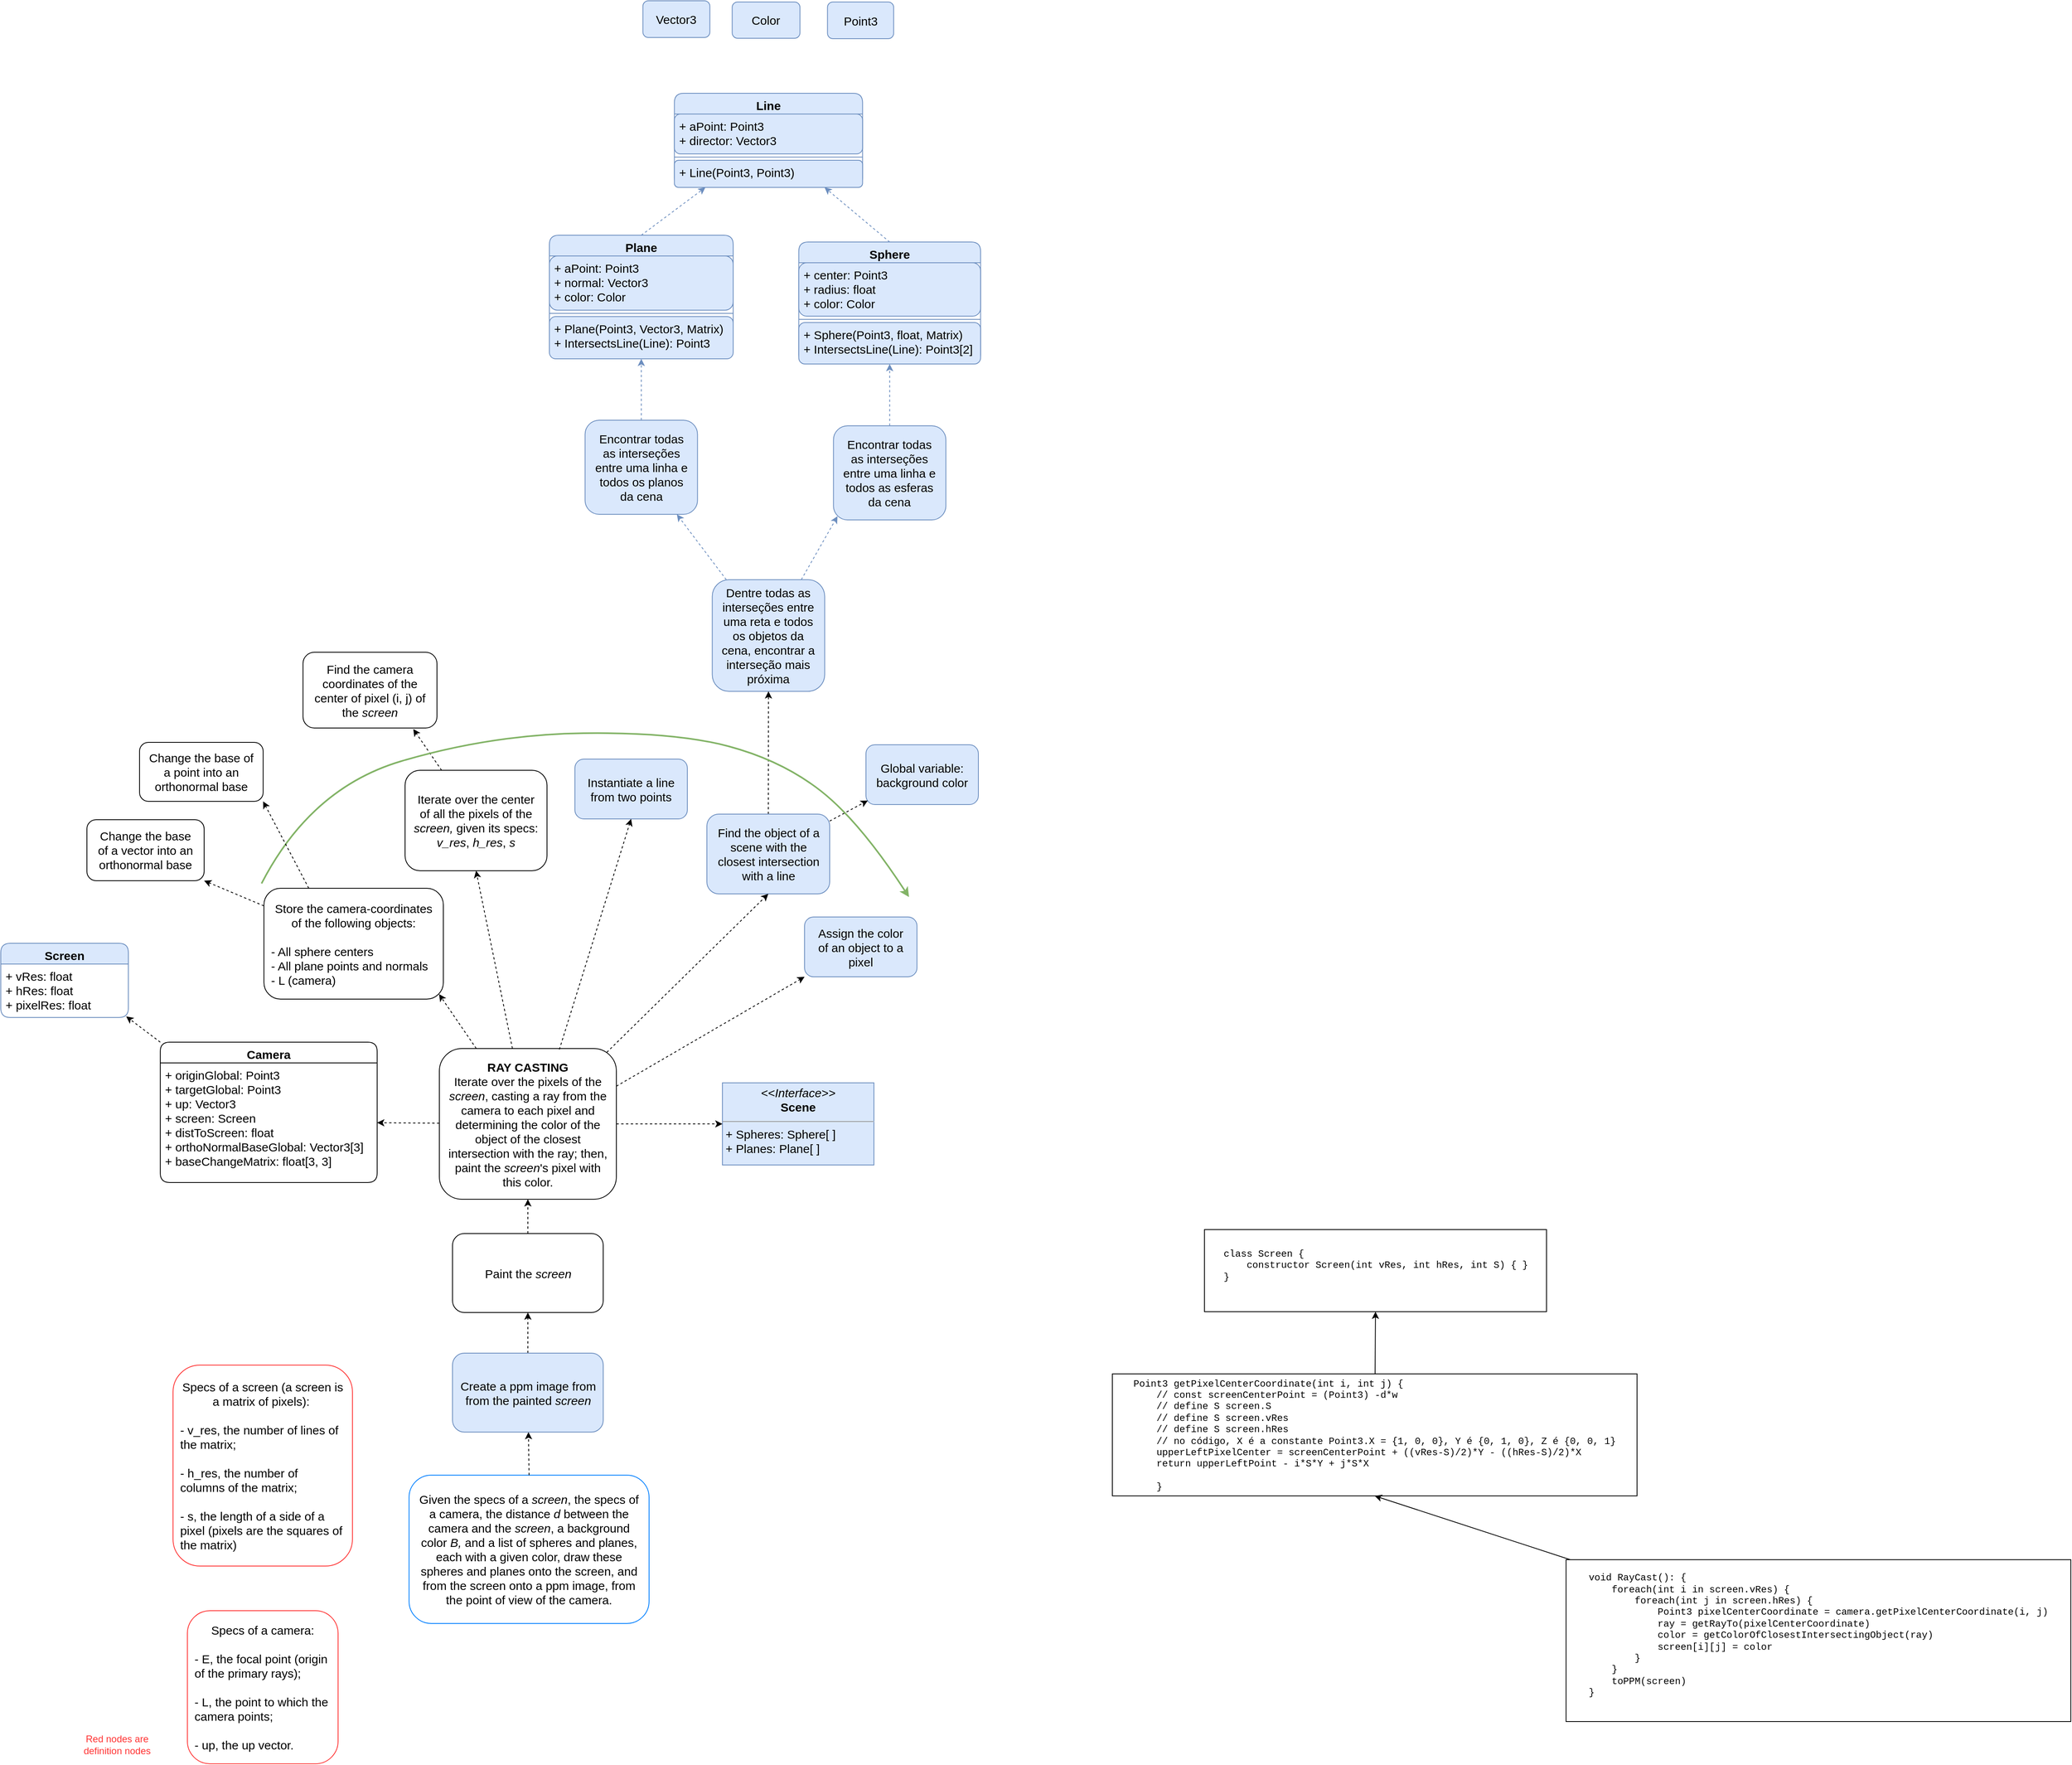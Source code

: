 <mxfile version="17.4.2" type="device"><diagram id="tfCngWxCZrHyIE2Hn7TY" name="Page-1"><mxGraphModel dx="823" dy="948" grid="0" gridSize="10" guides="1" tooltips="1" connect="1" arrows="1" fold="1" page="0" pageScale="1" pageWidth="2000" pageHeight="2000" math="0" shadow="0"><root><mxCell id="0"/><mxCell id="1" parent="0"/><mxCell id="rTyuxU-tB9MDMoF0Tk64-8" value="Given the specs of a &lt;i style=&quot;font-size: 15px&quot;&gt;screen&lt;/i&gt;, the specs of a camera,&amp;nbsp;the distance &lt;i style=&quot;font-size: 15px&quot;&gt;d&lt;/i&gt;&amp;nbsp;between the camera and the &lt;i&gt;screen&lt;/i&gt;, a background color &lt;i style=&quot;font-size: 15px&quot;&gt;B,&lt;/i&gt;&amp;nbsp;and a list of spheres and planes, each with a given color, draw these spheres and planes onto the screen, and from the screen onto a ppm image, from the point of view of the camera." style="text;html=1;strokeColor=#007FFF;fillColor=none;align=center;verticalAlign=middle;whiteSpace=wrap;rounded=1;fontSize=15;spacingLeft=8;spacingRight=8;" parent="1" vertex="1"><mxGeometry x="856" y="1725" width="301" height="186" as="geometry"/></mxCell><mxCell id="rTyuxU-tB9MDMoF0Tk64-12" value="Screen" style="swimlane;fontStyle=1;align=center;verticalAlign=top;childLayout=stackLayout;horizontal=1;startSize=26;horizontalStack=0;resizeParent=1;resizeParentMax=0;resizeLast=0;collapsible=1;marginBottom=0;rounded=1;fontSize=15;strokeColor=#6c8ebf;fillColor=#dae8fc;" parent="1" vertex="1"><mxGeometry x="344" y="1058" width="160" height="93" as="geometry"/></mxCell><mxCell id="rTyuxU-tB9MDMoF0Tk64-13" value="+ vRes: float&#10;+ hRes: float&#10;+ pixelRes: float" style="text;strokeColor=none;fillColor=none;align=left;verticalAlign=top;spacingLeft=4;spacingRight=4;overflow=hidden;rotatable=0;points=[[0,0.5],[1,0.5]];portConstraint=eastwest;rounded=1;fontSize=15;" parent="rTyuxU-tB9MDMoF0Tk64-12" vertex="1"><mxGeometry y="26" width="160" height="67" as="geometry"/></mxCell><mxCell id="FCfAwDTpxK7-JRyxvqGb-38" style="edgeStyle=none;rounded=0;orthogonalLoop=1;jettySize=auto;html=1;entryX=0.983;entryY=0.981;entryDx=0;entryDy=0;entryPerimeter=0;dashed=1;strokeWidth=1;exitX=0;exitY=0;exitDx=0;exitDy=0;" parent="1" source="rTyuxU-tB9MDMoF0Tk64-17" target="rTyuxU-tB9MDMoF0Tk64-13" edge="1"><mxGeometry relative="1" as="geometry"><mxPoint x="549.64" y="1103.482" as="targetPoint"/></mxGeometry></mxCell><mxCell id="rTyuxU-tB9MDMoF0Tk64-17" value="Camera" style="swimlane;fontStyle=1;align=center;verticalAlign=top;childLayout=stackLayout;horizontal=1;startSize=26;horizontalStack=0;resizeParent=1;resizeParentMax=0;resizeLast=0;collapsible=1;marginBottom=0;rounded=1;fontSize=15;strokeColor=default;" parent="1" vertex="1"><mxGeometry x="544" y="1182" width="272" height="176" as="geometry"/></mxCell><mxCell id="rTyuxU-tB9MDMoF0Tk64-18" value="+ originGlobal: Point3&#10;+ targetGlobal: Point3&#10;+ up: Vector3&#10;+ screen: Screen&#10;+ distToScreen: float&#10;+ orthoNormalBaseGlobal: Vector3[3]&#10;+ baseChangeMatrix: float[3, 3]" style="text;strokeColor=none;fillColor=none;align=left;verticalAlign=top;spacingLeft=4;spacingRight=4;overflow=hidden;rotatable=0;points=[[0,0.5],[1,0.5]];portConstraint=eastwest;rounded=1;fontSize=15;" parent="rTyuxU-tB9MDMoF0Tk64-17" vertex="1"><mxGeometry y="26" width="272" height="150" as="geometry"/></mxCell><mxCell id="rTyuxU-tB9MDMoF0Tk64-83" style="edgeStyle=none;rounded=0;orthogonalLoop=1;jettySize=auto;html=1;fontSize=15;exitX=0.5;exitY=0;exitDx=0;exitDy=0;dashed=1;entryX=0.5;entryY=1;entryDx=0;entryDy=0;fillColor=#dae8fc;strokeColor=#6c8ebf;" parent="1" source="rTyuxU-tB9MDMoF0Tk64-82" target="rTyuxU-tB9MDMoF0Tk64-22" edge="1"><mxGeometry relative="1" as="geometry"/></mxCell><mxCell id="rTyuxU-tB9MDMoF0Tk64-22" value="Sphere" style="swimlane;fontStyle=1;align=center;verticalAlign=top;childLayout=stackLayout;horizontal=1;startSize=26;horizontalStack=0;resizeParent=1;resizeParentMax=0;resizeLast=0;collapsible=1;marginBottom=0;rounded=1;fontSize=15;strokeColor=#6c8ebf;fillColor=#dae8fc;" parent="1" vertex="1"><mxGeometry x="1344.75" y="178.5" width="228" height="153" as="geometry"/></mxCell><mxCell id="rTyuxU-tB9MDMoF0Tk64-23" value="+ center: Point3&#10;+ radius: float&#10;+ color: Color" style="text;strokeColor=#6c8ebf;fillColor=#dae8fc;align=left;verticalAlign=top;spacingLeft=4;spacingRight=4;overflow=hidden;rotatable=0;points=[[0,0.5],[1,0.5]];portConstraint=eastwest;rounded=1;fontSize=15;" parent="rTyuxU-tB9MDMoF0Tk64-22" vertex="1"><mxGeometry y="26" width="228" height="67" as="geometry"/></mxCell><mxCell id="rTyuxU-tB9MDMoF0Tk64-24" value="" style="line;strokeWidth=1;fillColor=#dae8fc;align=left;verticalAlign=middle;spacingTop=-1;spacingLeft=3;spacingRight=3;rotatable=0;labelPosition=right;points=[];portConstraint=eastwest;rounded=1;fontSize=15;strokeColor=#6c8ebf;" parent="rTyuxU-tB9MDMoF0Tk64-22" vertex="1"><mxGeometry y="93" width="228" height="8" as="geometry"/></mxCell><mxCell id="rTyuxU-tB9MDMoF0Tk64-25" value="+ Sphere(Point3, float, Matrix)&#10;+ IntersectsLine(Line): Point3[2]" style="text;strokeColor=#6c8ebf;fillColor=#dae8fc;align=left;verticalAlign=top;spacingLeft=4;spacingRight=4;overflow=hidden;rotatable=0;points=[[0,0.5],[1,0.5]];portConstraint=eastwest;rounded=1;fontSize=15;" parent="rTyuxU-tB9MDMoF0Tk64-22" vertex="1"><mxGeometry y="101" width="228" height="52" as="geometry"/></mxCell><mxCell id="rTyuxU-tB9MDMoF0Tk64-84" style="edgeStyle=none;rounded=0;orthogonalLoop=1;jettySize=auto;html=1;fontSize=15;exitX=0.5;exitY=0;exitDx=0;exitDy=0;dashed=1;fillColor=#dae8fc;strokeColor=#6c8ebf;" parent="1" source="rTyuxU-tB9MDMoF0Tk64-57" target="rTyuxU-tB9MDMoF0Tk64-26" edge="1"><mxGeometry relative="1" as="geometry"/></mxCell><mxCell id="rTyuxU-tB9MDMoF0Tk64-26" value="Plane" style="swimlane;fontStyle=1;align=center;verticalAlign=top;childLayout=stackLayout;horizontal=1;startSize=26;horizontalStack=0;resizeParent=1;resizeParentMax=0;resizeLast=0;collapsible=1;marginBottom=0;rounded=1;fontSize=15;strokeColor=#6c8ebf;fillColor=#dae8fc;" parent="1" vertex="1"><mxGeometry x="1032.0" y="170" width="230.5" height="155" as="geometry"/></mxCell><mxCell id="rTyuxU-tB9MDMoF0Tk64-27" value="+ aPoint: Point3&#10;+ normal: Vector3&#10;+ color: Color" style="text;strokeColor=#6c8ebf;fillColor=#dae8fc;align=left;verticalAlign=top;spacingLeft=4;spacingRight=4;overflow=hidden;rotatable=0;points=[[0,0.5],[1,0.5]];portConstraint=eastwest;rounded=1;fontSize=15;" parent="rTyuxU-tB9MDMoF0Tk64-26" vertex="1"><mxGeometry y="26" width="230.5" height="68" as="geometry"/></mxCell><mxCell id="rTyuxU-tB9MDMoF0Tk64-28" value="" style="line;strokeWidth=1;fillColor=#dae8fc;align=left;verticalAlign=middle;spacingTop=-1;spacingLeft=3;spacingRight=3;rotatable=0;labelPosition=right;points=[];portConstraint=eastwest;rounded=1;fontSize=15;strokeColor=#6c8ebf;" parent="rTyuxU-tB9MDMoF0Tk64-26" vertex="1"><mxGeometry y="94" width="230.5" height="8" as="geometry"/></mxCell><mxCell id="rTyuxU-tB9MDMoF0Tk64-29" value="+ Plane(Point3, Vector3, Matrix)&#10;+ IntersectsLine(Line): Point3" style="text;strokeColor=#6c8ebf;fillColor=#dae8fc;align=left;verticalAlign=top;spacingLeft=4;spacingRight=4;overflow=hidden;rotatable=0;points=[[0,0.5],[1,0.5]];portConstraint=eastwest;rounded=1;fontSize=15;" parent="rTyuxU-tB9MDMoF0Tk64-26" vertex="1"><mxGeometry y="102" width="230.5" height="53" as="geometry"/></mxCell><mxCell id="rTyuxU-tB9MDMoF0Tk64-55" style="edgeStyle=none;rounded=0;orthogonalLoop=1;jettySize=auto;html=1;fontSize=15;dashed=1;exitX=0.5;exitY=0;exitDx=0;exitDy=0;" parent="1" source="rTyuxU-tB9MDMoF0Tk64-8" target="rTyuxU-tB9MDMoF0Tk64-33" edge="1"><mxGeometry relative="1" as="geometry"/></mxCell><mxCell id="mPbjNwdtMVBSxrc8tQmg-3" style="edgeStyle=orthogonalEdgeStyle;rounded=0;orthogonalLoop=1;jettySize=auto;html=1;entryX=0.5;entryY=1;entryDx=0;entryDy=0;dashed=1;" parent="1" source="rTyuxU-tB9MDMoF0Tk64-33" target="mPbjNwdtMVBSxrc8tQmg-2" edge="1"><mxGeometry relative="1" as="geometry"/></mxCell><mxCell id="rTyuxU-tB9MDMoF0Tk64-33" value="Create a ppm image from from the painted &lt;i&gt;screen&lt;/i&gt;" style="text;html=1;strokeColor=#6c8ebf;fillColor=#dae8fc;align=center;verticalAlign=middle;whiteSpace=wrap;rounded=1;fontSize=15;spacingLeft=8;spacingRight=8;" parent="1" vertex="1"><mxGeometry x="910.5" y="1572" width="189" height="99" as="geometry"/></mxCell><mxCell id="rTyuxU-tB9MDMoF0Tk64-87" style="edgeStyle=none;rounded=0;orthogonalLoop=1;jettySize=auto;html=1;fontSize=15;dashed=1;fillColor=#dae8fc;strokeColor=#6c8ebf;" parent="1" source="rTyuxU-tB9MDMoF0Tk64-85" target="rTyuxU-tB9MDMoF0Tk64-57" edge="1"><mxGeometry relative="1" as="geometry"/></mxCell><mxCell id="rTyuxU-tB9MDMoF0Tk64-57" value="Encontrar todas as interseções entre uma linha e todos os planos da cena" style="text;html=1;strokeColor=#6c8ebf;fillColor=#dae8fc;align=center;verticalAlign=middle;whiteSpace=wrap;rounded=1;fontSize=15;spacingLeft=8;spacingRight=8;" parent="1" vertex="1"><mxGeometry x="1076.75" y="402" width="141" height="118" as="geometry"/></mxCell><mxCell id="rTyuxU-tB9MDMoF0Tk64-75" style="edgeStyle=none;rounded=0;orthogonalLoop=1;jettySize=auto;html=1;fontSize=15;exitX=0.5;exitY=0;exitDx=0;exitDy=0;dashed=1;fillColor=#dae8fc;strokeColor=#6c8ebf;" parent="1" source="rTyuxU-tB9MDMoF0Tk64-22" target="rTyuxU-tB9MDMoF0Tk64-71" edge="1"><mxGeometry relative="1" as="geometry"/></mxCell><mxCell id="rTyuxU-tB9MDMoF0Tk64-81" style="edgeStyle=none;rounded=0;orthogonalLoop=1;jettySize=auto;html=1;fontSize=15;exitX=0.5;exitY=0;exitDx=0;exitDy=0;dashed=1;fillColor=#dae8fc;strokeColor=#6c8ebf;" parent="1" source="rTyuxU-tB9MDMoF0Tk64-26" target="rTyuxU-tB9MDMoF0Tk64-71" edge="1"><mxGeometry relative="1" as="geometry"/></mxCell><mxCell id="rTyuxU-tB9MDMoF0Tk64-71" value="Line" style="swimlane;fontStyle=1;align=center;verticalAlign=top;childLayout=stackLayout;horizontal=1;startSize=26;horizontalStack=0;resizeParent=1;resizeParentMax=0;resizeLast=0;collapsible=1;marginBottom=0;rounded=1;fontSize=15;strokeColor=#6c8ebf;fillColor=#dae8fc;" parent="1" vertex="1"><mxGeometry x="1188.75" y="-8" width="236" height="118" as="geometry"/></mxCell><mxCell id="rTyuxU-tB9MDMoF0Tk64-72" value="+ aPoint: Point3&#10;+ director: Vector3" style="text;strokeColor=#6c8ebf;fillColor=#dae8fc;align=left;verticalAlign=top;spacingLeft=4;spacingRight=4;overflow=hidden;rotatable=0;points=[[0,0.5],[1,0.5]];portConstraint=eastwest;rounded=1;fontSize=15;" parent="rTyuxU-tB9MDMoF0Tk64-71" vertex="1"><mxGeometry y="26" width="236" height="50" as="geometry"/></mxCell><mxCell id="rTyuxU-tB9MDMoF0Tk64-73" value="" style="line;strokeWidth=1;fillColor=#dae8fc;align=left;verticalAlign=middle;spacingTop=-1;spacingLeft=3;spacingRight=3;rotatable=0;labelPosition=right;points=[];portConstraint=eastwest;rounded=1;fontSize=15;strokeColor=#6c8ebf;" parent="rTyuxU-tB9MDMoF0Tk64-71" vertex="1"><mxGeometry y="76" width="236" height="8" as="geometry"/></mxCell><mxCell id="rTyuxU-tB9MDMoF0Tk64-74" value="+ Line(Point3, Point3)" style="text;strokeColor=#6c8ebf;fillColor=#dae8fc;align=left;verticalAlign=top;spacingLeft=4;spacingRight=4;overflow=hidden;rotatable=0;points=[[0,0.5],[1,0.5]];portConstraint=eastwest;rounded=1;fontSize=15;" parent="rTyuxU-tB9MDMoF0Tk64-71" vertex="1"><mxGeometry y="84" width="236" height="34" as="geometry"/></mxCell><mxCell id="rTyuxU-tB9MDMoF0Tk64-88" style="edgeStyle=none;rounded=0;orthogonalLoop=1;jettySize=auto;html=1;fontSize=15;exitX=0.792;exitY=0;exitDx=0;exitDy=0;exitPerimeter=0;dashed=1;entryX=0.036;entryY=0.961;entryDx=0;entryDy=0;entryPerimeter=0;fillColor=#dae8fc;strokeColor=#6c8ebf;" parent="1" source="rTyuxU-tB9MDMoF0Tk64-85" target="rTyuxU-tB9MDMoF0Tk64-82" edge="1"><mxGeometry relative="1" as="geometry"/></mxCell><mxCell id="rTyuxU-tB9MDMoF0Tk64-82" value="Encontrar todas as interseções entre uma linha e todos as esferas da cena" style="text;html=1;strokeColor=#6c8ebf;fillColor=#dae8fc;align=center;verticalAlign=middle;whiteSpace=wrap;rounded=1;fontSize=15;spacingLeft=8;spacingRight=8;" parent="1" vertex="1"><mxGeometry x="1388.25" y="409" width="141" height="118" as="geometry"/></mxCell><mxCell id="rTyuxU-tB9MDMoF0Tk64-85" value="Dentre todas as interseções entre uma reta e todos os objetos da cena, encontrar a interseção mais próxima" style="text;html=1;strokeColor=#6c8ebf;fillColor=#dae8fc;align=center;verticalAlign=middle;whiteSpace=wrap;rounded=1;fontSize=15;spacingLeft=8;spacingRight=8;" parent="1" vertex="1"><mxGeometry x="1236.25" y="602" width="141" height="140" as="geometry"/></mxCell><mxCell id="FCfAwDTpxK7-JRyxvqGb-6" value="&lt;p style=&quot;margin: 4px 0px 0px ; text-align: center ; font-size: 15px&quot;&gt;&lt;font style=&quot;font-size: 15px&quot;&gt;&lt;i&gt;&amp;lt;&amp;lt;Interface&amp;gt;&amp;gt;&lt;/i&gt;&lt;br&gt;&lt;b&gt;Scene&lt;/b&gt;&lt;/font&gt;&lt;/p&gt;&lt;hr size=&quot;1&quot; style=&quot;font-size: 15px&quot;&gt;&lt;p style=&quot;margin: 0px 0px 0px 4px ; font-size: 15px&quot;&gt;&lt;font style=&quot;font-size: 15px&quot;&gt;+ Spheres: Sphere[ ]&lt;br&gt;+ Planes: Plane[ ]&lt;/font&gt;&lt;/p&gt;&lt;p style=&quot;margin: 0px 0px 0px 4px ; font-size: 15px&quot;&gt;&lt;br&gt;&lt;/p&gt;" style="verticalAlign=top;align=left;overflow=fill;fontSize=12;fontFamily=Helvetica;html=1;fillColor=#dae8fc;strokeColor=#6c8ebf;" parent="1" vertex="1"><mxGeometry x="1249" y="1233" width="190" height="103" as="geometry"/></mxCell><mxCell id="FCfAwDTpxK7-JRyxvqGb-12" style="edgeStyle=none;rounded=0;orthogonalLoop=1;jettySize=auto;html=1;entryX=0.823;entryY=1.013;entryDx=0;entryDy=0;entryPerimeter=0;dashed=1;" parent="1" source="FCfAwDTpxK7-JRyxvqGb-8" target="FCfAwDTpxK7-JRyxvqGb-11" edge="1"><mxGeometry relative="1" as="geometry"/></mxCell><mxCell id="FCfAwDTpxK7-JRyxvqGb-8" value="Iterate over the center of all the pixels of the &lt;i&gt;screen, &lt;/i&gt;given its specs: &lt;i&gt;v_res&lt;/i&gt;, &lt;i&gt;h_res&lt;/i&gt;, &lt;i&gt;s&lt;/i&gt;" style="text;html=1;strokeColor=default;fillColor=none;align=center;verticalAlign=middle;whiteSpace=wrap;rounded=1;fontSize=15;spacingLeft=8;spacingRight=8;" parent="1" vertex="1"><mxGeometry x="851" y="841" width="178" height="126" as="geometry"/></mxCell><mxCell id="FCfAwDTpxK7-JRyxvqGb-11" value="Find the camera coordinates of the center of pixel (i, j) of the &lt;i&gt;screen&lt;/i&gt;" style="text;html=1;strokeColor=default;fillColor=none;align=center;verticalAlign=middle;whiteSpace=wrap;rounded=1;fontSize=15;spacingLeft=8;spacingRight=8;" parent="1" vertex="1"><mxGeometry x="723" y="693" width="168" height="95" as="geometry"/></mxCell><mxCell id="FCfAwDTpxK7-JRyxvqGb-18" value="Global variable: background color" style="text;html=1;strokeColor=#6c8ebf;fillColor=#dae8fc;align=center;verticalAlign=middle;whiteSpace=wrap;rounded=1;fontSize=15;spacingLeft=8;spacingRight=8;" parent="1" vertex="1"><mxGeometry x="1429" y="809" width="141" height="75" as="geometry"/></mxCell><mxCell id="FCfAwDTpxK7-JRyxvqGb-19" value="Instantiate a line from two points" style="text;html=1;strokeColor=#6c8ebf;fillColor=#dae8fc;align=center;verticalAlign=middle;whiteSpace=wrap;rounded=1;fontSize=15;spacingLeft=8;spacingRight=8;" parent="1" vertex="1"><mxGeometry x="1064" y="827" width="141" height="75" as="geometry"/></mxCell><mxCell id="FCfAwDTpxK7-JRyxvqGb-35" style="edgeStyle=none;rounded=0;orthogonalLoop=1;jettySize=auto;html=1;entryX=0.017;entryY=0.933;entryDx=0;entryDy=0;strokeWidth=1;dashed=1;entryPerimeter=0;" parent="1" source="FCfAwDTpxK7-JRyxvqGb-28" target="FCfAwDTpxK7-JRyxvqGb-18" edge="1"><mxGeometry relative="1" as="geometry"/></mxCell><mxCell id="FCfAwDTpxK7-JRyxvqGb-36" style="edgeStyle=none;rounded=0;orthogonalLoop=1;jettySize=auto;html=1;entryX=0.5;entryY=1;entryDx=0;entryDy=0;dashed=1;strokeWidth=1;" parent="1" source="FCfAwDTpxK7-JRyxvqGb-28" target="rTyuxU-tB9MDMoF0Tk64-85" edge="1"><mxGeometry relative="1" as="geometry"/></mxCell><mxCell id="FCfAwDTpxK7-JRyxvqGb-28" value="Find the object of a scene with the closest intersection with a line" style="text;html=1;strokeColor=#6c8ebf;fillColor=#dae8fc;align=center;verticalAlign=middle;whiteSpace=wrap;rounded=1;fontSize=15;spacingLeft=8;spacingRight=8;" parent="1" vertex="1"><mxGeometry x="1229.5" y="896" width="154" height="100" as="geometry"/></mxCell><mxCell id="FCfAwDTpxK7-JRyxvqGb-29" style="edgeStyle=none;rounded=0;orthogonalLoop=1;jettySize=auto;html=1;entryX=0.5;entryY=1;entryDx=0;entryDy=0;dashed=1;exitX=0.946;exitY=0.025;exitDx=0;exitDy=0;exitPerimeter=0;" parent="1" source="rTyuxU-tB9MDMoF0Tk64-31" target="FCfAwDTpxK7-JRyxvqGb-28" edge="1"><mxGeometry relative="1" as="geometry"/></mxCell><mxCell id="FCfAwDTpxK7-JRyxvqGb-30" value="Assign the color of an object to a pixel" style="text;html=1;strokeColor=#6c8ebf;fillColor=#dae8fc;align=center;verticalAlign=middle;whiteSpace=wrap;rounded=1;fontSize=15;spacingLeft=8;spacingRight=8;" parent="1" vertex="1"><mxGeometry x="1352" y="1025" width="141" height="75" as="geometry"/></mxCell><mxCell id="FCfAwDTpxK7-JRyxvqGb-34" value="" style="curved=1;endArrow=classic;html=1;rounded=0;strokeWidth=2;fillColor=#d5e8d4;strokeColor=#82b366;" parent="1" edge="1"><mxGeometry width="50" height="50" relative="1" as="geometry"><mxPoint x="671" y="983" as="sourcePoint"/><mxPoint x="1483" y="1000" as="targetPoint"/><Array as="points"><mxPoint x="733" y="863"/><mxPoint x="960" y="796"/><mxPoint x="1190" y="793"/><mxPoint x="1324" y="829"/><mxPoint x="1421" y="905"/></Array></mxGeometry></mxCell><mxCell id="FCfAwDTpxK7-JRyxvqGb-40" style="edgeStyle=none;rounded=0;orthogonalLoop=1;jettySize=auto;html=1;entryX=1;entryY=0.5;entryDx=0;entryDy=0;dashed=1;strokeWidth=1;" parent="1" source="rTyuxU-tB9MDMoF0Tk64-31" target="rTyuxU-tB9MDMoF0Tk64-18" edge="1"><mxGeometry relative="1" as="geometry"/></mxCell><mxCell id="mPbjNwdtMVBSxrc8tQmg-9" style="edgeStyle=none;rounded=0;orthogonalLoop=1;jettySize=auto;html=1;exitX=0.678;exitY=0.006;exitDx=0;exitDy=0;entryX=0.5;entryY=1;entryDx=0;entryDy=0;dashed=1;fontSize=15;fontColor=#FF3333;strokeColor=#000000;exitPerimeter=0;" parent="1" source="rTyuxU-tB9MDMoF0Tk64-31" target="FCfAwDTpxK7-JRyxvqGb-19" edge="1"><mxGeometry relative="1" as="geometry"/></mxCell><mxCell id="mPbjNwdtMVBSxrc8tQmg-10" style="edgeStyle=none;rounded=0;orthogonalLoop=1;jettySize=auto;html=1;entryX=0.5;entryY=1;entryDx=0;entryDy=0;dashed=1;fontSize=15;fontColor=#FF3333;strokeColor=#000000;" parent="1" source="rTyuxU-tB9MDMoF0Tk64-31" target="FCfAwDTpxK7-JRyxvqGb-8" edge="1"><mxGeometry relative="1" as="geometry"/></mxCell><mxCell id="mPbjNwdtMVBSxrc8tQmg-12" style="edgeStyle=none;rounded=0;orthogonalLoop=1;jettySize=auto;html=1;entryX=0;entryY=0.5;entryDx=0;entryDy=0;dashed=1;fontSize=15;fontColor=#FF3333;strokeColor=#000000;" parent="1" source="rTyuxU-tB9MDMoF0Tk64-31" target="FCfAwDTpxK7-JRyxvqGb-6" edge="1"><mxGeometry relative="1" as="geometry"/></mxCell><mxCell id="mPbjNwdtMVBSxrc8tQmg-13" style="edgeStyle=none;rounded=0;orthogonalLoop=1;jettySize=auto;html=1;exitX=1;exitY=0.25;exitDx=0;exitDy=0;entryX=0;entryY=1;entryDx=0;entryDy=0;dashed=1;fontSize=15;fontColor=#FF3333;strokeColor=#000000;" parent="1" source="rTyuxU-tB9MDMoF0Tk64-31" target="FCfAwDTpxK7-JRyxvqGb-30" edge="1"><mxGeometry relative="1" as="geometry"/></mxCell><mxCell id="mPbjNwdtMVBSxrc8tQmg-14" style="edgeStyle=none;rounded=0;orthogonalLoop=1;jettySize=auto;html=1;entryX=0.976;entryY=0.955;entryDx=0;entryDy=0;dashed=1;fontSize=15;fontColor=#FF3333;strokeColor=#000000;entryPerimeter=0;" parent="1" source="rTyuxU-tB9MDMoF0Tk64-31" target="mPbjNwdtMVBSxrc8tQmg-11" edge="1"><mxGeometry relative="1" as="geometry"/></mxCell><mxCell id="rTyuxU-tB9MDMoF0Tk64-31" value="&lt;b&gt;RAY CASTING&lt;/b&gt;&lt;br&gt;Iterate over the pixels of the &lt;i&gt;screen&lt;/i&gt;, casting a ray from the camera to each pixel and determining the color of the object of the closest intersection with the ray; then, paint the &lt;i&gt;screen&lt;/i&gt;'s pixel with this color." style="text;html=1;strokeColor=default;fillColor=none;align=center;verticalAlign=middle;whiteSpace=wrap;rounded=1;fontSize=15;spacingLeft=8;spacingRight=8;" parent="1" vertex="1"><mxGeometry x="894" y="1190" width="222" height="189" as="geometry"/></mxCell><mxCell id="FCfAwDTpxK7-JRyxvqGb-44" value="Point3" style="text;html=1;strokeColor=#6c8ebf;fillColor=#dae8fc;align=center;verticalAlign=middle;whiteSpace=wrap;rounded=1;fontSize=15;spacingLeft=8;spacingRight=8;" parent="1" vertex="1"><mxGeometry x="1380.75" y="-122.5" width="83" height="46" as="geometry"/></mxCell><mxCell id="FCfAwDTpxK7-JRyxvqGb-45" value="Vector3" style="text;html=1;strokeColor=#6c8ebf;fillColor=#dae8fc;align=center;verticalAlign=middle;whiteSpace=wrap;rounded=1;fontSize=15;spacingLeft=8;spacingRight=8;" parent="1" vertex="1"><mxGeometry x="1149.25" y="-124" width="84" height="46" as="geometry"/></mxCell><mxCell id="FCfAwDTpxK7-JRyxvqGb-46" value="Color" style="text;html=1;strokeColor=#6c8ebf;fillColor=#dae8fc;align=center;verticalAlign=middle;whiteSpace=wrap;rounded=1;fontSize=15;spacingLeft=8;spacingRight=8;" parent="1" vertex="1"><mxGeometry x="1261.25" y="-122.5" width="85" height="45.5" as="geometry"/></mxCell><mxCell id="mPbjNwdtMVBSxrc8tQmg-1" value="Specs of a screen (a screen is a matrix of pixels):&amp;nbsp;&lt;br&gt;&lt;br&gt;&lt;div style=&quot;text-align: left ; line-height: 1.2&quot;&gt;- v_res, the number of lines of the matrix;&lt;/div&gt;&lt;div style=&quot;text-align: left ; line-height: 1.2&quot;&gt;&lt;br&gt;&lt;/div&gt;&lt;div style=&quot;text-align: left&quot;&gt;- h_res, the number of columns of the matrix;&lt;/div&gt;&lt;div style=&quot;text-align: left&quot;&gt;&lt;br&gt;&lt;/div&gt;&lt;div style=&quot;text-align: left&quot;&gt;- s, the length of a side of a pixel (pixels are the squares of the matrix)&lt;/div&gt;" style="text;html=1;strokeColor=#FF3333;fillColor=none;align=center;verticalAlign=middle;whiteSpace=wrap;rounded=1;fontSize=15;spacingLeft=8;spacingRight=8;" parent="1" vertex="1"><mxGeometry x="560" y="1587" width="225" height="252" as="geometry"/></mxCell><mxCell id="mPbjNwdtMVBSxrc8tQmg-4" style="edgeStyle=orthogonalEdgeStyle;rounded=0;orthogonalLoop=1;jettySize=auto;html=1;entryX=0.5;entryY=1;entryDx=0;entryDy=0;dashed=1;" parent="1" source="mPbjNwdtMVBSxrc8tQmg-2" target="rTyuxU-tB9MDMoF0Tk64-31" edge="1"><mxGeometry relative="1" as="geometry"/></mxCell><mxCell id="mPbjNwdtMVBSxrc8tQmg-2" value="Paint the &lt;i&gt;screen&lt;/i&gt;" style="text;html=1;strokeColor=default;fillColor=none;align=center;verticalAlign=middle;whiteSpace=wrap;rounded=1;fontSize=15;spacingLeft=8;spacingRight=8;" parent="1" vertex="1"><mxGeometry x="910.5" y="1422" width="189" height="99" as="geometry"/></mxCell><mxCell id="mPbjNwdtMVBSxrc8tQmg-5" value="Specs of a camera:&lt;br&gt;&lt;br&gt;&lt;div style=&quot;text-align: left&quot;&gt;&lt;span&gt;- E, the focal point (origin of the primary rays);&amp;nbsp;&lt;/span&gt;&lt;/div&gt;&lt;div style=&quot;text-align: left&quot;&gt;&lt;span&gt;&lt;br&gt;&lt;/span&gt;&lt;/div&gt;&lt;div style=&quot;text-align: left&quot;&gt;&lt;span&gt;- L, the point to which the camera points;&lt;/span&gt;&lt;/div&gt;&lt;div style=&quot;text-align: left&quot;&gt;&lt;span&gt;&lt;br&gt;&lt;/span&gt;&lt;/div&gt;&lt;div style=&quot;text-align: left&quot;&gt;&lt;span&gt;- up, the up vector.&lt;/span&gt;&lt;/div&gt;" style="text;html=1;strokeColor=#FF3333;fillColor=none;align=center;verticalAlign=middle;whiteSpace=wrap;rounded=1;fontSize=15;spacingLeft=8;spacingRight=8;" parent="1" vertex="1"><mxGeometry x="578" y="1895" width="189" height="192" as="geometry"/></mxCell><mxCell id="mPbjNwdtMVBSxrc8tQmg-6" value="&lt;font color=&quot;#ff3333&quot;&gt;Red nodes are definition nodes&lt;/font&gt;" style="text;html=1;strokeColor=none;fillColor=none;align=center;verticalAlign=middle;whiteSpace=wrap;rounded=0;" parent="1" vertex="1"><mxGeometry x="443" y="2038" width="94" height="49" as="geometry"/></mxCell><mxCell id="mPbjNwdtMVBSxrc8tQmg-17" style="edgeStyle=none;rounded=0;orthogonalLoop=1;jettySize=auto;html=1;entryX=1;entryY=1;entryDx=0;entryDy=0;dashed=1;fontSize=15;fontColor=#FF3333;strokeColor=#000000;" parent="1" source="mPbjNwdtMVBSxrc8tQmg-11" target="mPbjNwdtMVBSxrc8tQmg-16" edge="1"><mxGeometry relative="1" as="geometry"/></mxCell><mxCell id="mPbjNwdtMVBSxrc8tQmg-18" style="edgeStyle=none;rounded=0;orthogonalLoop=1;jettySize=auto;html=1;exitX=0.25;exitY=0;exitDx=0;exitDy=0;entryX=1;entryY=1;entryDx=0;entryDy=0;dashed=1;fontSize=15;fontColor=#FF3333;strokeColor=#000000;" parent="1" source="mPbjNwdtMVBSxrc8tQmg-11" target="mPbjNwdtMVBSxrc8tQmg-15" edge="1"><mxGeometry relative="1" as="geometry"/></mxCell><mxCell id="mPbjNwdtMVBSxrc8tQmg-11" value="Store the camera-coordinates of the following objects:&lt;br&gt;&lt;br&gt;&lt;div style=&quot;text-align: left&quot;&gt;&lt;span&gt;- All sphere centers&lt;/span&gt;&lt;/div&gt;&lt;div style=&quot;text-align: left&quot;&gt;&lt;span&gt;- All plane points and normals&lt;/span&gt;&lt;/div&gt;&lt;div style=&quot;text-align: left&quot;&gt;&lt;span&gt;- L (camera)&lt;/span&gt;&lt;/div&gt;" style="text;html=1;strokeColor=default;fillColor=none;align=center;verticalAlign=middle;whiteSpace=wrap;rounded=1;fontSize=15;spacingLeft=8;spacingRight=8;" parent="1" vertex="1"><mxGeometry x="674" y="989" width="225" height="139" as="geometry"/></mxCell><mxCell id="mPbjNwdtMVBSxrc8tQmg-15" value="Change the base of a point into an orthonormal base" style="text;html=1;strokeColor=default;fillColor=none;align=center;verticalAlign=middle;whiteSpace=wrap;rounded=1;fontSize=15;spacingLeft=8;spacingRight=8;" parent="1" vertex="1"><mxGeometry x="518" y="806" width="155" height="74" as="geometry"/></mxCell><mxCell id="mPbjNwdtMVBSxrc8tQmg-16" value="Change the base of a vector into an orthonormal base" style="text;html=1;strokeColor=default;fillColor=none;align=center;verticalAlign=middle;whiteSpace=wrap;rounded=1;fontSize=15;spacingLeft=8;spacingRight=8;" parent="1" vertex="1"><mxGeometry x="452" y="903" width="147" height="76.5" as="geometry"/></mxCell><mxCell id="yrUqLuL8yNg9bmHB-_Ah-10" style="edgeStyle=none;rounded=0;orthogonalLoop=1;jettySize=auto;html=1;entryX=0.5;entryY=1;entryDx=0;entryDy=0;fontFamily=Courier New;" edge="1" parent="1" source="yrUqLuL8yNg9bmHB-_Ah-3" target="yrUqLuL8yNg9bmHB-_Ah-9"><mxGeometry relative="1" as="geometry"/></mxCell><mxCell id="yrUqLuL8yNg9bmHB-_Ah-3" value="&lt;div style=&quot;text-align: left&quot;&gt;&lt;div&gt;Point3 getPixelCenterCoordinate(int i, int j) {&lt;/div&gt;&lt;div&gt;&amp;nbsp; &amp;nbsp; // const screenCenterPoint = (Point3) -d*w&lt;/div&gt;&lt;div&gt;&lt;div&gt;&amp;nbsp; &amp;nbsp; // define S screen.S&lt;/div&gt;&lt;div&gt;&amp;nbsp; &amp;nbsp; // define S screen.vRes&lt;/div&gt;&lt;div&gt;&amp;nbsp; &amp;nbsp; // define S screen.hRes&lt;/div&gt;&lt;/div&gt;&lt;div&gt;&amp;nbsp; &amp;nbsp; // no código, X é a constante Point3.X = {1, 0, 0}, Y é {0, 1, 0}, Z é {0, 0, 1}&lt;br&gt;&lt;/div&gt;&lt;div&gt;&amp;nbsp; &amp;nbsp; upperLeftPixelCenter = screenCenterPoint + ((vRes-S)/2)*Y - ((hRes-S)/2)*X&lt;/div&gt;&lt;div&gt;&amp;nbsp; &amp;nbsp; return upperLeftPoint - i*S*Y + j*S*X&lt;/div&gt;&lt;div&gt;&lt;br&gt;&lt;/div&gt;&lt;div&gt;&amp;nbsp; &amp;nbsp; }&lt;/div&gt;&lt;/div&gt;" style="text;html=1;align=center;verticalAlign=middle;whiteSpace=wrap;rounded=0;fontFamily=Courier New;strokeColor=default;" vertex="1" parent="1"><mxGeometry x="1738" y="1598" width="658" height="153" as="geometry"/></mxCell><mxCell id="yrUqLuL8yNg9bmHB-_Ah-8" style="edgeStyle=none;rounded=0;orthogonalLoop=1;jettySize=auto;html=1;entryX=0.5;entryY=1;entryDx=0;entryDy=0;fontFamily=Courier New;" edge="1" parent="1" source="yrUqLuL8yNg9bmHB-_Ah-6" target="yrUqLuL8yNg9bmHB-_Ah-3"><mxGeometry relative="1" as="geometry"/></mxCell><mxCell id="yrUqLuL8yNg9bmHB-_Ah-6" value="&lt;div style=&quot;text-align: left&quot;&gt;&lt;div&gt;&lt;div&gt;void RayCast(): {&lt;/div&gt;&lt;div&gt;&amp;nbsp; &amp;nbsp; foreach(int i in screen.vRes) {&lt;/div&gt;&lt;div&gt;&amp;nbsp; &amp;nbsp; &amp;nbsp; &amp;nbsp; foreach(int j in screen.hRes) {&lt;/div&gt;&lt;div&gt;&amp;nbsp; &amp;nbsp; &amp;nbsp; &amp;nbsp; &amp;nbsp; &amp;nbsp; Point3 pixelCenterCoordinate = camera.getPixelCenterCoordinate(i, j)&lt;/div&gt;&lt;div&gt;&amp;nbsp; &amp;nbsp; &amp;nbsp; &amp;nbsp; &amp;nbsp; &amp;nbsp; ray = getRayTo(pixelCenterCoordinate)&lt;/div&gt;&lt;div&gt;&amp;nbsp; &amp;nbsp; &amp;nbsp; &amp;nbsp; &amp;nbsp; &amp;nbsp; color = getColorOfClosestIntersectingObject(ray)&lt;/div&gt;&lt;div&gt;&amp;nbsp; &amp;nbsp; &amp;nbsp; &amp;nbsp; &amp;nbsp; &amp;nbsp; screen[i][j] = color&lt;/div&gt;&lt;div&gt;&amp;nbsp; &amp;nbsp; &amp;nbsp; &amp;nbsp; }&lt;/div&gt;&lt;div&gt;&amp;nbsp; &amp;nbsp; }&lt;/div&gt;&lt;div&gt;&amp;nbsp; &amp;nbsp; toPPM(screen)&lt;/div&gt;&lt;div&gt;}&lt;/div&gt;&lt;/div&gt;&lt;div&gt;&lt;br&gt;&lt;/div&gt;&lt;/div&gt;" style="text;html=1;align=center;verticalAlign=middle;whiteSpace=wrap;rounded=0;fontFamily=Courier New;strokeColor=default;" vertex="1" parent="1"><mxGeometry x="2307" y="1831" width="633" height="203" as="geometry"/></mxCell><mxCell id="yrUqLuL8yNg9bmHB-_Ah-9" value="&lt;div style=&quot;text-align: left&quot;&gt;&lt;div&gt;class Screen {&lt;/div&gt;&lt;div&gt;&amp;nbsp; &amp;nbsp; constructor Screen(int vRes, int hRes, int S) { }&lt;/div&gt;&lt;div&gt;}&lt;/div&gt;&lt;div&gt;&lt;br&gt;&lt;/div&gt;&lt;/div&gt;" style="text;html=1;align=center;verticalAlign=middle;whiteSpace=wrap;rounded=0;fontFamily=Courier New;strokeColor=default;" vertex="1" parent="1"><mxGeometry x="1853.5" y="1417" width="429" height="103" as="geometry"/></mxCell></root></mxGraphModel></diagram></mxfile>